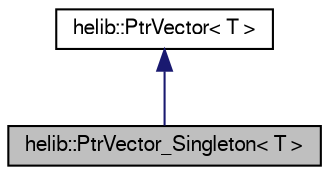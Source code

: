 digraph "helib::PtrVector_Singleton&lt; T &gt;"
{
  edge [fontname="FreeSans",fontsize="10",labelfontname="FreeSans",labelfontsize="10"];
  node [fontname="FreeSans",fontsize="10",shape=record];
  Node2 [label="helib::PtrVector_Singleton\< T \>",height=0.2,width=0.4,color="black", fillcolor="grey75", style="filled", fontcolor="black"];
  Node3 -> Node2 [dir="back",color="midnightblue",fontsize="10",style="solid"];
  Node3 [label="helib::PtrVector\< T \>",height=0.2,width=0.4,color="black", fillcolor="white", style="filled",URL="$structhelib_1_1_ptr_vector.html",tooltip="Abstract class for an array of objects. "];
}
